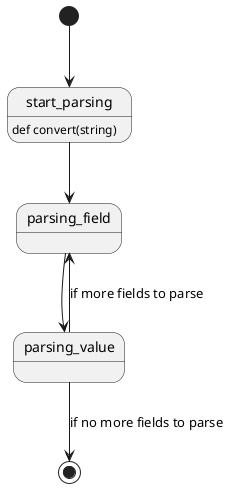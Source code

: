 @startuml

[*] --> start_parsing
start_parsing --> parsing_field
start_parsing : def convert(string)
parsing_field --> parsing_value
parsing_value --> parsing_field  : if more fields to parse
parsing_value --> [*] : if no more fields to parse

@enduml
